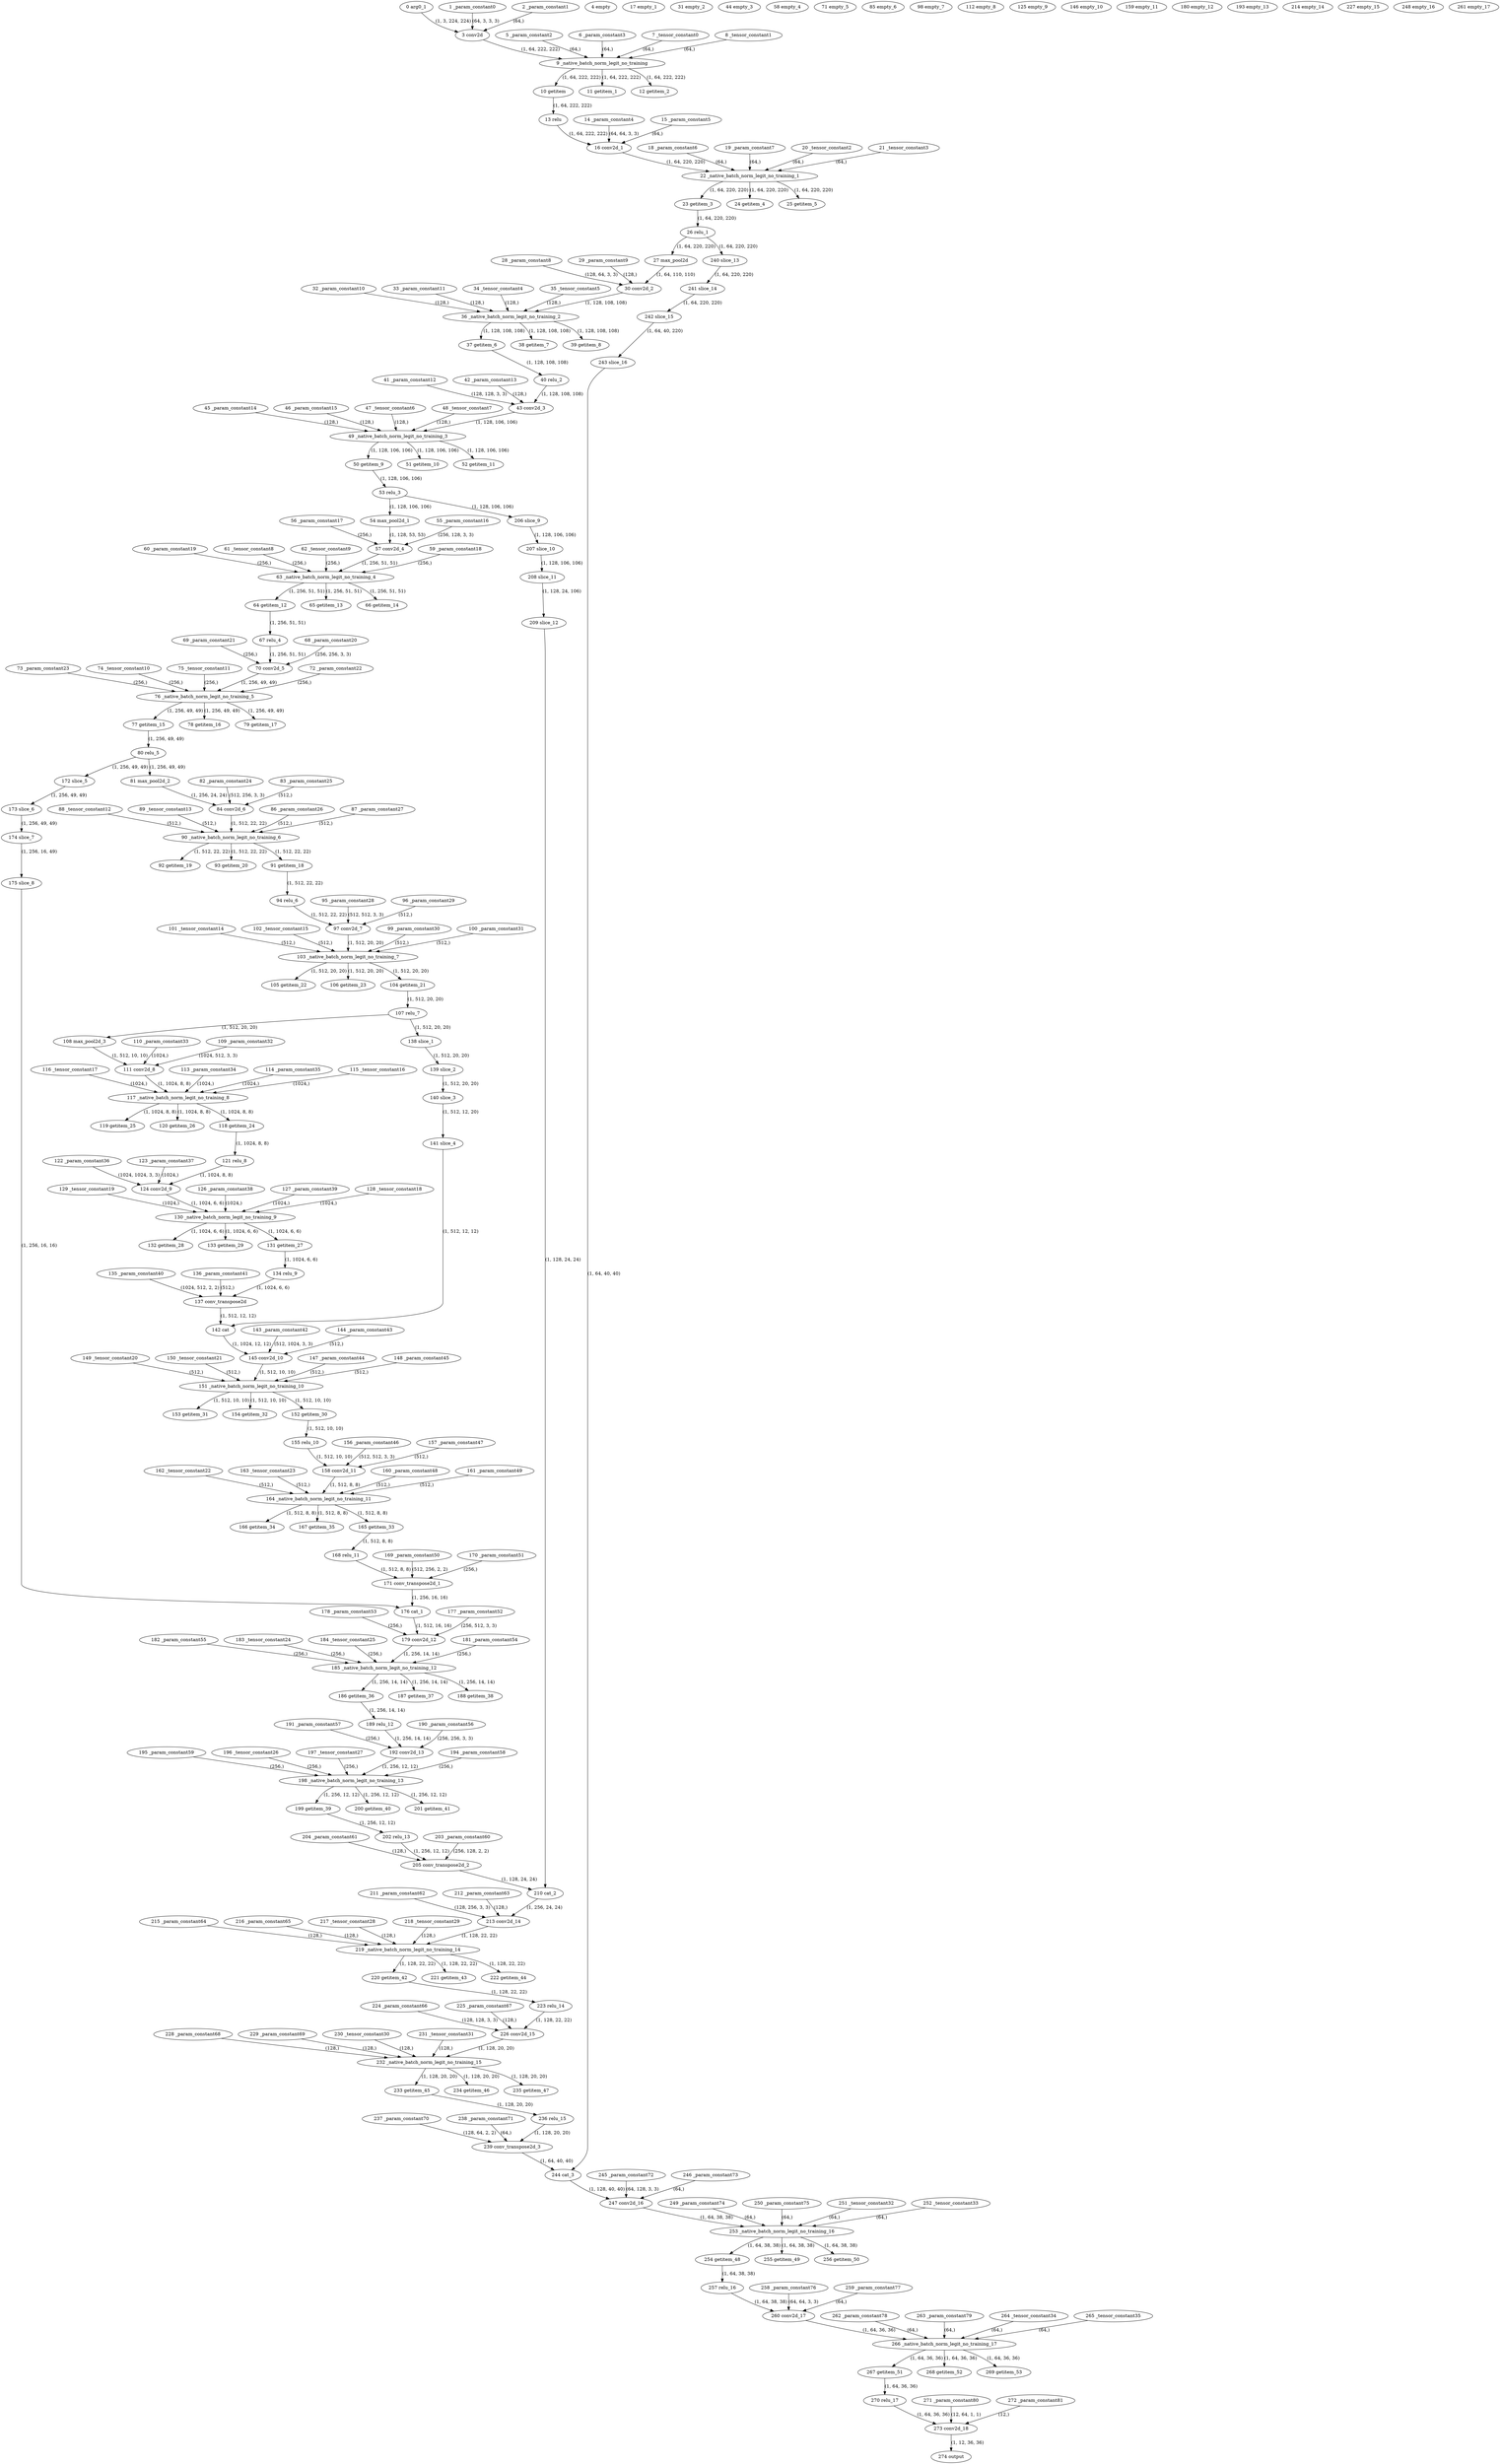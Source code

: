 strict digraph  {
"0 arg0_1" [id=0, type=input];
"1 _param_constant0" [id=1, type=get_attr];
"2 _param_constant1" [id=2, type=get_attr];
"3 conv2d" [id=3, type=conv2d];
"4 empty" [id=4, type=empty];
"5 _param_constant2" [id=5, type=get_attr];
"6 _param_constant3" [id=6, type=get_attr];
"7 _tensor_constant0" [id=7, type=get_attr];
"8 _tensor_constant1" [id=8, type=get_attr];
"9 _native_batch_norm_legit_no_training" [id=9, type=_native_batch_norm_legit_no_training];
"10 getitem" [id=10, type=__getitem__];
"11 getitem_1" [id=11, type=__getitem__];
"12 getitem_2" [id=12, type=__getitem__];
"13 relu" [id=13, type=relu];
"14 _param_constant4" [id=14, type=get_attr];
"15 _param_constant5" [id=15, type=get_attr];
"16 conv2d_1" [id=16, type=conv2d];
"17 empty_1" [id=17, type=empty];
"18 _param_constant6" [id=18, type=get_attr];
"19 _param_constant7" [id=19, type=get_attr];
"20 _tensor_constant2" [id=20, type=get_attr];
"21 _tensor_constant3" [id=21, type=get_attr];
"22 _native_batch_norm_legit_no_training_1" [id=22, type=_native_batch_norm_legit_no_training];
"23 getitem_3" [id=23, type=__getitem__];
"24 getitem_4" [id=24, type=__getitem__];
"25 getitem_5" [id=25, type=__getitem__];
"26 relu_1" [id=26, type=relu];
"27 max_pool2d" [id=27, type=max_pool2d];
"28 _param_constant8" [id=28, type=get_attr];
"29 _param_constant9" [id=29, type=get_attr];
"30 conv2d_2" [id=30, type=conv2d];
"31 empty_2" [id=31, type=empty];
"32 _param_constant10" [id=32, type=get_attr];
"33 _param_constant11" [id=33, type=get_attr];
"34 _tensor_constant4" [id=34, type=get_attr];
"35 _tensor_constant5" [id=35, type=get_attr];
"36 _native_batch_norm_legit_no_training_2" [id=36, type=_native_batch_norm_legit_no_training];
"37 getitem_6" [id=37, type=__getitem__];
"38 getitem_7" [id=38, type=__getitem__];
"39 getitem_8" [id=39, type=__getitem__];
"40 relu_2" [id=40, type=relu];
"41 _param_constant12" [id=41, type=get_attr];
"42 _param_constant13" [id=42, type=get_attr];
"43 conv2d_3" [id=43, type=conv2d];
"44 empty_3" [id=44, type=empty];
"45 _param_constant14" [id=45, type=get_attr];
"46 _param_constant15" [id=46, type=get_attr];
"47 _tensor_constant6" [id=47, type=get_attr];
"48 _tensor_constant7" [id=48, type=get_attr];
"49 _native_batch_norm_legit_no_training_3" [id=49, type=_native_batch_norm_legit_no_training];
"50 getitem_9" [id=50, type=__getitem__];
"51 getitem_10" [id=51, type=__getitem__];
"52 getitem_11" [id=52, type=__getitem__];
"53 relu_3" [id=53, type=relu];
"54 max_pool2d_1" [id=54, type=max_pool2d];
"55 _param_constant16" [id=55, type=get_attr];
"56 _param_constant17" [id=56, type=get_attr];
"57 conv2d_4" [id=57, type=conv2d];
"58 empty_4" [id=58, type=empty];
"59 _param_constant18" [id=59, type=get_attr];
"60 _param_constant19" [id=60, type=get_attr];
"61 _tensor_constant8" [id=61, type=get_attr];
"62 _tensor_constant9" [id=62, type=get_attr];
"63 _native_batch_norm_legit_no_training_4" [id=63, type=_native_batch_norm_legit_no_training];
"64 getitem_12" [id=64, type=__getitem__];
"65 getitem_13" [id=65, type=__getitem__];
"66 getitem_14" [id=66, type=__getitem__];
"67 relu_4" [id=67, type=relu];
"68 _param_constant20" [id=68, type=get_attr];
"69 _param_constant21" [id=69, type=get_attr];
"70 conv2d_5" [id=70, type=conv2d];
"71 empty_5" [id=71, type=empty];
"72 _param_constant22" [id=72, type=get_attr];
"73 _param_constant23" [id=73, type=get_attr];
"74 _tensor_constant10" [id=74, type=get_attr];
"75 _tensor_constant11" [id=75, type=get_attr];
"76 _native_batch_norm_legit_no_training_5" [id=76, type=_native_batch_norm_legit_no_training];
"77 getitem_15" [id=77, type=__getitem__];
"78 getitem_16" [id=78, type=__getitem__];
"79 getitem_17" [id=79, type=__getitem__];
"80 relu_5" [id=80, type=relu];
"81 max_pool2d_2" [id=81, type=max_pool2d];
"82 _param_constant24" [id=82, type=get_attr];
"83 _param_constant25" [id=83, type=get_attr];
"84 conv2d_6" [id=84, type=conv2d];
"85 empty_6" [id=85, type=empty];
"86 _param_constant26" [id=86, type=get_attr];
"87 _param_constant27" [id=87, type=get_attr];
"88 _tensor_constant12" [id=88, type=get_attr];
"89 _tensor_constant13" [id=89, type=get_attr];
"90 _native_batch_norm_legit_no_training_6" [id=90, type=_native_batch_norm_legit_no_training];
"91 getitem_18" [id=91, type=__getitem__];
"92 getitem_19" [id=92, type=__getitem__];
"93 getitem_20" [id=93, type=__getitem__];
"94 relu_6" [id=94, type=relu];
"95 _param_constant28" [id=95, type=get_attr];
"96 _param_constant29" [id=96, type=get_attr];
"97 conv2d_7" [id=97, type=conv2d];
"98 empty_7" [id=98, type=empty];
"99 _param_constant30" [id=99, type=get_attr];
"100 _param_constant31" [id=100, type=get_attr];
"101 _tensor_constant14" [id=101, type=get_attr];
"102 _tensor_constant15" [id=102, type=get_attr];
"103 _native_batch_norm_legit_no_training_7" [id=103, type=_native_batch_norm_legit_no_training];
"104 getitem_21" [id=104, type=__getitem__];
"105 getitem_22" [id=105, type=__getitem__];
"106 getitem_23" [id=106, type=__getitem__];
"107 relu_7" [id=107, type=relu];
"108 max_pool2d_3" [id=108, type=max_pool2d];
"109 _param_constant32" [id=109, type=get_attr];
"110 _param_constant33" [id=110, type=get_attr];
"111 conv2d_8" [id=111, type=conv2d];
"112 empty_8" [id=112, type=empty];
"113 _param_constant34" [id=113, type=get_attr];
"114 _param_constant35" [id=114, type=get_attr];
"115 _tensor_constant16" [id=115, type=get_attr];
"116 _tensor_constant17" [id=116, type=get_attr];
"117 _native_batch_norm_legit_no_training_8" [id=117, type=_native_batch_norm_legit_no_training];
"118 getitem_24" [id=118, type=__getitem__];
"119 getitem_25" [id=119, type=__getitem__];
"120 getitem_26" [id=120, type=__getitem__];
"121 relu_8" [id=121, type=relu];
"122 _param_constant36" [id=122, type=get_attr];
"123 _param_constant37" [id=123, type=get_attr];
"124 conv2d_9" [id=124, type=conv2d];
"125 empty_9" [id=125, type=empty];
"126 _param_constant38" [id=126, type=get_attr];
"127 _param_constant39" [id=127, type=get_attr];
"128 _tensor_constant18" [id=128, type=get_attr];
"129 _tensor_constant19" [id=129, type=get_attr];
"130 _native_batch_norm_legit_no_training_9" [id=130, type=_native_batch_norm_legit_no_training];
"131 getitem_27" [id=131, type=__getitem__];
"132 getitem_28" [id=132, type=__getitem__];
"133 getitem_29" [id=133, type=__getitem__];
"134 relu_9" [id=134, type=relu];
"135 _param_constant40" [id=135, type=get_attr];
"136 _param_constant41" [id=136, type=get_attr];
"137 conv_transpose2d" [id=137, type=conv_transpose2d];
"138 slice_1" [id=138, type=slice];
"139 slice_2" [id=139, type=slice];
"140 slice_3" [id=140, type=slice];
"141 slice_4" [id=141, type=slice];
"142 cat" [id=142, type=cat];
"143 _param_constant42" [id=143, type=get_attr];
"144 _param_constant43" [id=144, type=get_attr];
"145 conv2d_10" [id=145, type=conv2d];
"146 empty_10" [id=146, type=empty];
"147 _param_constant44" [id=147, type=get_attr];
"148 _param_constant45" [id=148, type=get_attr];
"149 _tensor_constant20" [id=149, type=get_attr];
"150 _tensor_constant21" [id=150, type=get_attr];
"151 _native_batch_norm_legit_no_training_10" [id=151, type=_native_batch_norm_legit_no_training];
"152 getitem_30" [id=152, type=__getitem__];
"153 getitem_31" [id=153, type=__getitem__];
"154 getitem_32" [id=154, type=__getitem__];
"155 relu_10" [id=155, type=relu];
"156 _param_constant46" [id=156, type=get_attr];
"157 _param_constant47" [id=157, type=get_attr];
"158 conv2d_11" [id=158, type=conv2d];
"159 empty_11" [id=159, type=empty];
"160 _param_constant48" [id=160, type=get_attr];
"161 _param_constant49" [id=161, type=get_attr];
"162 _tensor_constant22" [id=162, type=get_attr];
"163 _tensor_constant23" [id=163, type=get_attr];
"164 _native_batch_norm_legit_no_training_11" [id=164, type=_native_batch_norm_legit_no_training];
"165 getitem_33" [id=165, type=__getitem__];
"166 getitem_34" [id=166, type=__getitem__];
"167 getitem_35" [id=167, type=__getitem__];
"168 relu_11" [id=168, type=relu];
"169 _param_constant50" [id=169, type=get_attr];
"170 _param_constant51" [id=170, type=get_attr];
"171 conv_transpose2d_1" [id=171, type=conv_transpose2d];
"172 slice_5" [id=172, type=slice];
"173 slice_6" [id=173, type=slice];
"174 slice_7" [id=174, type=slice];
"175 slice_8" [id=175, type=slice];
"176 cat_1" [id=176, type=cat];
"177 _param_constant52" [id=177, type=get_attr];
"178 _param_constant53" [id=178, type=get_attr];
"179 conv2d_12" [id=179, type=conv2d];
"180 empty_12" [id=180, type=empty];
"181 _param_constant54" [id=181, type=get_attr];
"182 _param_constant55" [id=182, type=get_attr];
"183 _tensor_constant24" [id=183, type=get_attr];
"184 _tensor_constant25" [id=184, type=get_attr];
"185 _native_batch_norm_legit_no_training_12" [id=185, type=_native_batch_norm_legit_no_training];
"186 getitem_36" [id=186, type=__getitem__];
"187 getitem_37" [id=187, type=__getitem__];
"188 getitem_38" [id=188, type=__getitem__];
"189 relu_12" [id=189, type=relu];
"190 _param_constant56" [id=190, type=get_attr];
"191 _param_constant57" [id=191, type=get_attr];
"192 conv2d_13" [id=192, type=conv2d];
"193 empty_13" [id=193, type=empty];
"194 _param_constant58" [id=194, type=get_attr];
"195 _param_constant59" [id=195, type=get_attr];
"196 _tensor_constant26" [id=196, type=get_attr];
"197 _tensor_constant27" [id=197, type=get_attr];
"198 _native_batch_norm_legit_no_training_13" [id=198, type=_native_batch_norm_legit_no_training];
"199 getitem_39" [id=199, type=__getitem__];
"200 getitem_40" [id=200, type=__getitem__];
"201 getitem_41" [id=201, type=__getitem__];
"202 relu_13" [id=202, type=relu];
"203 _param_constant60" [id=203, type=get_attr];
"204 _param_constant61" [id=204, type=get_attr];
"205 conv_transpose2d_2" [id=205, type=conv_transpose2d];
"206 slice_9" [id=206, type=slice];
"207 slice_10" [id=207, type=slice];
"208 slice_11" [id=208, type=slice];
"209 slice_12" [id=209, type=slice];
"210 cat_2" [id=210, type=cat];
"211 _param_constant62" [id=211, type=get_attr];
"212 _param_constant63" [id=212, type=get_attr];
"213 conv2d_14" [id=213, type=conv2d];
"214 empty_14" [id=214, type=empty];
"215 _param_constant64" [id=215, type=get_attr];
"216 _param_constant65" [id=216, type=get_attr];
"217 _tensor_constant28" [id=217, type=get_attr];
"218 _tensor_constant29" [id=218, type=get_attr];
"219 _native_batch_norm_legit_no_training_14" [id=219, type=_native_batch_norm_legit_no_training];
"220 getitem_42" [id=220, type=__getitem__];
"221 getitem_43" [id=221, type=__getitem__];
"222 getitem_44" [id=222, type=__getitem__];
"223 relu_14" [id=223, type=relu];
"224 _param_constant66" [id=224, type=get_attr];
"225 _param_constant67" [id=225, type=get_attr];
"226 conv2d_15" [id=226, type=conv2d];
"227 empty_15" [id=227, type=empty];
"228 _param_constant68" [id=228, type=get_attr];
"229 _param_constant69" [id=229, type=get_attr];
"230 _tensor_constant30" [id=230, type=get_attr];
"231 _tensor_constant31" [id=231, type=get_attr];
"232 _native_batch_norm_legit_no_training_15" [id=232, type=_native_batch_norm_legit_no_training];
"233 getitem_45" [id=233, type=__getitem__];
"234 getitem_46" [id=234, type=__getitem__];
"235 getitem_47" [id=235, type=__getitem__];
"236 relu_15" [id=236, type=relu];
"237 _param_constant70" [id=237, type=get_attr];
"238 _param_constant71" [id=238, type=get_attr];
"239 conv_transpose2d_3" [id=239, type=conv_transpose2d];
"240 slice_13" [id=240, type=slice];
"241 slice_14" [id=241, type=slice];
"242 slice_15" [id=242, type=slice];
"243 slice_16" [id=243, type=slice];
"244 cat_3" [id=244, type=cat];
"245 _param_constant72" [id=245, type=get_attr];
"246 _param_constant73" [id=246, type=get_attr];
"247 conv2d_16" [id=247, type=conv2d];
"248 empty_16" [id=248, type=empty];
"249 _param_constant74" [id=249, type=get_attr];
"250 _param_constant75" [id=250, type=get_attr];
"251 _tensor_constant32" [id=251, type=get_attr];
"252 _tensor_constant33" [id=252, type=get_attr];
"253 _native_batch_norm_legit_no_training_16" [id=253, type=_native_batch_norm_legit_no_training];
"254 getitem_48" [id=254, type=__getitem__];
"255 getitem_49" [id=255, type=__getitem__];
"256 getitem_50" [id=256, type=__getitem__];
"257 relu_16" [id=257, type=relu];
"258 _param_constant76" [id=258, type=get_attr];
"259 _param_constant77" [id=259, type=get_attr];
"260 conv2d_17" [id=260, type=conv2d];
"261 empty_17" [id=261, type=empty];
"262 _param_constant78" [id=262, type=get_attr];
"263 _param_constant79" [id=263, type=get_attr];
"264 _tensor_constant34" [id=264, type=get_attr];
"265 _tensor_constant35" [id=265, type=get_attr];
"266 _native_batch_norm_legit_no_training_17" [id=266, type=_native_batch_norm_legit_no_training];
"267 getitem_51" [id=267, type=__getitem__];
"268 getitem_52" [id=268, type=__getitem__];
"269 getitem_53" [id=269, type=__getitem__];
"270 relu_17" [id=270, type=relu];
"271 _param_constant80" [id=271, type=get_attr];
"272 _param_constant81" [id=272, type=get_attr];
"273 conv2d_18" [id=273, type=conv2d];
"274 output" [id=274, type=output];
"0 arg0_1" -> "3 conv2d"  [label="(1, 3, 224, 224)", style=solid];
"1 _param_constant0" -> "3 conv2d"  [label="(64, 3, 3, 3)", style=solid];
"2 _param_constant1" -> "3 conv2d"  [label="(64,)", style=solid];
"3 conv2d" -> "9 _native_batch_norm_legit_no_training"  [label="(1, 64, 222, 222)", style=solid];
"5 _param_constant2" -> "9 _native_batch_norm_legit_no_training"  [label="(64,)", style=solid];
"6 _param_constant3" -> "9 _native_batch_norm_legit_no_training"  [label="(64,)", style=solid];
"7 _tensor_constant0" -> "9 _native_batch_norm_legit_no_training"  [label="(64,)", style=solid];
"8 _tensor_constant1" -> "9 _native_batch_norm_legit_no_training"  [label="(64,)", style=solid];
"9 _native_batch_norm_legit_no_training" -> "10 getitem"  [label="(1, 64, 222, 222)", style=solid];
"9 _native_batch_norm_legit_no_training" -> "11 getitem_1"  [label="(1, 64, 222, 222)", style=solid];
"9 _native_batch_norm_legit_no_training" -> "12 getitem_2"  [label="(1, 64, 222, 222)", style=solid];
"10 getitem" -> "13 relu"  [label="(1, 64, 222, 222)", style=solid];
"13 relu" -> "16 conv2d_1"  [label="(1, 64, 222, 222)", style=solid];
"14 _param_constant4" -> "16 conv2d_1"  [label="(64, 64, 3, 3)", style=solid];
"15 _param_constant5" -> "16 conv2d_1"  [label="(64,)", style=solid];
"16 conv2d_1" -> "22 _native_batch_norm_legit_no_training_1"  [label="(1, 64, 220, 220)", style=solid];
"18 _param_constant6" -> "22 _native_batch_norm_legit_no_training_1"  [label="(64,)", style=solid];
"19 _param_constant7" -> "22 _native_batch_norm_legit_no_training_1"  [label="(64,)", style=solid];
"20 _tensor_constant2" -> "22 _native_batch_norm_legit_no_training_1"  [label="(64,)", style=solid];
"21 _tensor_constant3" -> "22 _native_batch_norm_legit_no_training_1"  [label="(64,)", style=solid];
"22 _native_batch_norm_legit_no_training_1" -> "23 getitem_3"  [label="(1, 64, 220, 220)", style=solid];
"22 _native_batch_norm_legit_no_training_1" -> "24 getitem_4"  [label="(1, 64, 220, 220)", style=solid];
"22 _native_batch_norm_legit_no_training_1" -> "25 getitem_5"  [label="(1, 64, 220, 220)", style=solid];
"23 getitem_3" -> "26 relu_1"  [label="(1, 64, 220, 220)", style=solid];
"26 relu_1" -> "27 max_pool2d"  [label="(1, 64, 220, 220)", style=solid];
"26 relu_1" -> "240 slice_13"  [label="(1, 64, 220, 220)", style=solid];
"27 max_pool2d" -> "30 conv2d_2"  [label="(1, 64, 110, 110)", style=solid];
"28 _param_constant8" -> "30 conv2d_2"  [label="(128, 64, 3, 3)", style=solid];
"29 _param_constant9" -> "30 conv2d_2"  [label="(128,)", style=solid];
"30 conv2d_2" -> "36 _native_batch_norm_legit_no_training_2"  [label="(1, 128, 108, 108)", style=solid];
"32 _param_constant10" -> "36 _native_batch_norm_legit_no_training_2"  [label="(128,)", style=solid];
"33 _param_constant11" -> "36 _native_batch_norm_legit_no_training_2"  [label="(128,)", style=solid];
"34 _tensor_constant4" -> "36 _native_batch_norm_legit_no_training_2"  [label="(128,)", style=solid];
"35 _tensor_constant5" -> "36 _native_batch_norm_legit_no_training_2"  [label="(128,)", style=solid];
"36 _native_batch_norm_legit_no_training_2" -> "37 getitem_6"  [label="(1, 128, 108, 108)", style=solid];
"36 _native_batch_norm_legit_no_training_2" -> "38 getitem_7"  [label="(1, 128, 108, 108)", style=solid];
"36 _native_batch_norm_legit_no_training_2" -> "39 getitem_8"  [label="(1, 128, 108, 108)", style=solid];
"37 getitem_6" -> "40 relu_2"  [label="(1, 128, 108, 108)", style=solid];
"40 relu_2" -> "43 conv2d_3"  [label="(1, 128, 108, 108)", style=solid];
"41 _param_constant12" -> "43 conv2d_3"  [label="(128, 128, 3, 3)", style=solid];
"42 _param_constant13" -> "43 conv2d_3"  [label="(128,)", style=solid];
"43 conv2d_3" -> "49 _native_batch_norm_legit_no_training_3"  [label="(1, 128, 106, 106)", style=solid];
"45 _param_constant14" -> "49 _native_batch_norm_legit_no_training_3"  [label="(128,)", style=solid];
"46 _param_constant15" -> "49 _native_batch_norm_legit_no_training_3"  [label="(128,)", style=solid];
"47 _tensor_constant6" -> "49 _native_batch_norm_legit_no_training_3"  [label="(128,)", style=solid];
"48 _tensor_constant7" -> "49 _native_batch_norm_legit_no_training_3"  [label="(128,)", style=solid];
"49 _native_batch_norm_legit_no_training_3" -> "50 getitem_9"  [label="(1, 128, 106, 106)", style=solid];
"49 _native_batch_norm_legit_no_training_3" -> "51 getitem_10"  [label="(1, 128, 106, 106)", style=solid];
"49 _native_batch_norm_legit_no_training_3" -> "52 getitem_11"  [label="(1, 128, 106, 106)", style=solid];
"50 getitem_9" -> "53 relu_3"  [label="(1, 128, 106, 106)", style=solid];
"53 relu_3" -> "54 max_pool2d_1"  [label="(1, 128, 106, 106)", style=solid];
"53 relu_3" -> "206 slice_9"  [label="(1, 128, 106, 106)", style=solid];
"54 max_pool2d_1" -> "57 conv2d_4"  [label="(1, 128, 53, 53)", style=solid];
"55 _param_constant16" -> "57 conv2d_4"  [label="(256, 128, 3, 3)", style=solid];
"56 _param_constant17" -> "57 conv2d_4"  [label="(256,)", style=solid];
"57 conv2d_4" -> "63 _native_batch_norm_legit_no_training_4"  [label="(1, 256, 51, 51)", style=solid];
"59 _param_constant18" -> "63 _native_batch_norm_legit_no_training_4"  [label="(256,)", style=solid];
"60 _param_constant19" -> "63 _native_batch_norm_legit_no_training_4"  [label="(256,)", style=solid];
"61 _tensor_constant8" -> "63 _native_batch_norm_legit_no_training_4"  [label="(256,)", style=solid];
"62 _tensor_constant9" -> "63 _native_batch_norm_legit_no_training_4"  [label="(256,)", style=solid];
"63 _native_batch_norm_legit_no_training_4" -> "64 getitem_12"  [label="(1, 256, 51, 51)", style=solid];
"63 _native_batch_norm_legit_no_training_4" -> "65 getitem_13"  [label="(1, 256, 51, 51)", style=solid];
"63 _native_batch_norm_legit_no_training_4" -> "66 getitem_14"  [label="(1, 256, 51, 51)", style=solid];
"64 getitem_12" -> "67 relu_4"  [label="(1, 256, 51, 51)", style=solid];
"67 relu_4" -> "70 conv2d_5"  [label="(1, 256, 51, 51)", style=solid];
"68 _param_constant20" -> "70 conv2d_5"  [label="(256, 256, 3, 3)", style=solid];
"69 _param_constant21" -> "70 conv2d_5"  [label="(256,)", style=solid];
"70 conv2d_5" -> "76 _native_batch_norm_legit_no_training_5"  [label="(1, 256, 49, 49)", style=solid];
"72 _param_constant22" -> "76 _native_batch_norm_legit_no_training_5"  [label="(256,)", style=solid];
"73 _param_constant23" -> "76 _native_batch_norm_legit_no_training_5"  [label="(256,)", style=solid];
"74 _tensor_constant10" -> "76 _native_batch_norm_legit_no_training_5"  [label="(256,)", style=solid];
"75 _tensor_constant11" -> "76 _native_batch_norm_legit_no_training_5"  [label="(256,)", style=solid];
"76 _native_batch_norm_legit_no_training_5" -> "77 getitem_15"  [label="(1, 256, 49, 49)", style=solid];
"76 _native_batch_norm_legit_no_training_5" -> "78 getitem_16"  [label="(1, 256, 49, 49)", style=solid];
"76 _native_batch_norm_legit_no_training_5" -> "79 getitem_17"  [label="(1, 256, 49, 49)", style=solid];
"77 getitem_15" -> "80 relu_5"  [label="(1, 256, 49, 49)", style=solid];
"80 relu_5" -> "81 max_pool2d_2"  [label="(1, 256, 49, 49)", style=solid];
"80 relu_5" -> "172 slice_5"  [label="(1, 256, 49, 49)", style=solid];
"81 max_pool2d_2" -> "84 conv2d_6"  [label="(1, 256, 24, 24)", style=solid];
"82 _param_constant24" -> "84 conv2d_6"  [label="(512, 256, 3, 3)", style=solid];
"83 _param_constant25" -> "84 conv2d_6"  [label="(512,)", style=solid];
"84 conv2d_6" -> "90 _native_batch_norm_legit_no_training_6"  [label="(1, 512, 22, 22)", style=solid];
"86 _param_constant26" -> "90 _native_batch_norm_legit_no_training_6"  [label="(512,)", style=solid];
"87 _param_constant27" -> "90 _native_batch_norm_legit_no_training_6"  [label="(512,)", style=solid];
"88 _tensor_constant12" -> "90 _native_batch_norm_legit_no_training_6"  [label="(512,)", style=solid];
"89 _tensor_constant13" -> "90 _native_batch_norm_legit_no_training_6"  [label="(512,)", style=solid];
"90 _native_batch_norm_legit_no_training_6" -> "91 getitem_18"  [label="(1, 512, 22, 22)", style=solid];
"90 _native_batch_norm_legit_no_training_6" -> "92 getitem_19"  [label="(1, 512, 22, 22)", style=solid];
"90 _native_batch_norm_legit_no_training_6" -> "93 getitem_20"  [label="(1, 512, 22, 22)", style=solid];
"91 getitem_18" -> "94 relu_6"  [label="(1, 512, 22, 22)", style=solid];
"94 relu_6" -> "97 conv2d_7"  [label="(1, 512, 22, 22)", style=solid];
"95 _param_constant28" -> "97 conv2d_7"  [label="(512, 512, 3, 3)", style=solid];
"96 _param_constant29" -> "97 conv2d_7"  [label="(512,)", style=solid];
"97 conv2d_7" -> "103 _native_batch_norm_legit_no_training_7"  [label="(1, 512, 20, 20)", style=solid];
"99 _param_constant30" -> "103 _native_batch_norm_legit_no_training_7"  [label="(512,)", style=solid];
"100 _param_constant31" -> "103 _native_batch_norm_legit_no_training_7"  [label="(512,)", style=solid];
"101 _tensor_constant14" -> "103 _native_batch_norm_legit_no_training_7"  [label="(512,)", style=solid];
"102 _tensor_constant15" -> "103 _native_batch_norm_legit_no_training_7"  [label="(512,)", style=solid];
"103 _native_batch_norm_legit_no_training_7" -> "104 getitem_21"  [label="(1, 512, 20, 20)", style=solid];
"103 _native_batch_norm_legit_no_training_7" -> "105 getitem_22"  [label="(1, 512, 20, 20)", style=solid];
"103 _native_batch_norm_legit_no_training_7" -> "106 getitem_23"  [label="(1, 512, 20, 20)", style=solid];
"104 getitem_21" -> "107 relu_7"  [label="(1, 512, 20, 20)", style=solid];
"107 relu_7" -> "108 max_pool2d_3"  [label="(1, 512, 20, 20)", style=solid];
"107 relu_7" -> "138 slice_1"  [label="(1, 512, 20, 20)", style=solid];
"108 max_pool2d_3" -> "111 conv2d_8"  [label="(1, 512, 10, 10)", style=solid];
"109 _param_constant32" -> "111 conv2d_8"  [label="(1024, 512, 3, 3)", style=solid];
"110 _param_constant33" -> "111 conv2d_8"  [label="(1024,)", style=solid];
"111 conv2d_8" -> "117 _native_batch_norm_legit_no_training_8"  [label="(1, 1024, 8, 8)", style=solid];
"113 _param_constant34" -> "117 _native_batch_norm_legit_no_training_8"  [label="(1024,)", style=solid];
"114 _param_constant35" -> "117 _native_batch_norm_legit_no_training_8"  [label="(1024,)", style=solid];
"115 _tensor_constant16" -> "117 _native_batch_norm_legit_no_training_8"  [label="(1024,)", style=solid];
"116 _tensor_constant17" -> "117 _native_batch_norm_legit_no_training_8"  [label="(1024,)", style=solid];
"117 _native_batch_norm_legit_no_training_8" -> "118 getitem_24"  [label="(1, 1024, 8, 8)", style=solid];
"117 _native_batch_norm_legit_no_training_8" -> "119 getitem_25"  [label="(1, 1024, 8, 8)", style=solid];
"117 _native_batch_norm_legit_no_training_8" -> "120 getitem_26"  [label="(1, 1024, 8, 8)", style=solid];
"118 getitem_24" -> "121 relu_8"  [label="(1, 1024, 8, 8)", style=solid];
"121 relu_8" -> "124 conv2d_9"  [label="(1, 1024, 8, 8)", style=solid];
"122 _param_constant36" -> "124 conv2d_9"  [label="(1024, 1024, 3, 3)", style=solid];
"123 _param_constant37" -> "124 conv2d_9"  [label="(1024,)", style=solid];
"124 conv2d_9" -> "130 _native_batch_norm_legit_no_training_9"  [label="(1, 1024, 6, 6)", style=solid];
"126 _param_constant38" -> "130 _native_batch_norm_legit_no_training_9"  [label="(1024,)", style=solid];
"127 _param_constant39" -> "130 _native_batch_norm_legit_no_training_9"  [label="(1024,)", style=solid];
"128 _tensor_constant18" -> "130 _native_batch_norm_legit_no_training_9"  [label="(1024,)", style=solid];
"129 _tensor_constant19" -> "130 _native_batch_norm_legit_no_training_9"  [label="(1024,)", style=solid];
"130 _native_batch_norm_legit_no_training_9" -> "131 getitem_27"  [label="(1, 1024, 6, 6)", style=solid];
"130 _native_batch_norm_legit_no_training_9" -> "132 getitem_28"  [label="(1, 1024, 6, 6)", style=solid];
"130 _native_batch_norm_legit_no_training_9" -> "133 getitem_29"  [label="(1, 1024, 6, 6)", style=solid];
"131 getitem_27" -> "134 relu_9"  [label="(1, 1024, 6, 6)", style=solid];
"134 relu_9" -> "137 conv_transpose2d"  [label="(1, 1024, 6, 6)", style=solid];
"135 _param_constant40" -> "137 conv_transpose2d"  [label="(1024, 512, 2, 2)", style=solid];
"136 _param_constant41" -> "137 conv_transpose2d"  [label="(512,)", style=solid];
"137 conv_transpose2d" -> "142 cat"  [label="(1, 512, 12, 12)", style=solid];
"138 slice_1" -> "139 slice_2"  [label="(1, 512, 20, 20)", style=solid];
"139 slice_2" -> "140 slice_3"  [label="(1, 512, 20, 20)", style=solid];
"140 slice_3" -> "141 slice_4"  [label="(1, 512, 12, 20)", style=solid];
"141 slice_4" -> "142 cat"  [label="(1, 512, 12, 12)", style=solid];
"142 cat" -> "145 conv2d_10"  [label="(1, 1024, 12, 12)", style=solid];
"143 _param_constant42" -> "145 conv2d_10"  [label="(512, 1024, 3, 3)", style=solid];
"144 _param_constant43" -> "145 conv2d_10"  [label="(512,)", style=solid];
"145 conv2d_10" -> "151 _native_batch_norm_legit_no_training_10"  [label="(1, 512, 10, 10)", style=solid];
"147 _param_constant44" -> "151 _native_batch_norm_legit_no_training_10"  [label="(512,)", style=solid];
"148 _param_constant45" -> "151 _native_batch_norm_legit_no_training_10"  [label="(512,)", style=solid];
"149 _tensor_constant20" -> "151 _native_batch_norm_legit_no_training_10"  [label="(512,)", style=solid];
"150 _tensor_constant21" -> "151 _native_batch_norm_legit_no_training_10"  [label="(512,)", style=solid];
"151 _native_batch_norm_legit_no_training_10" -> "152 getitem_30"  [label="(1, 512, 10, 10)", style=solid];
"151 _native_batch_norm_legit_no_training_10" -> "153 getitem_31"  [label="(1, 512, 10, 10)", style=solid];
"151 _native_batch_norm_legit_no_training_10" -> "154 getitem_32"  [label="(1, 512, 10, 10)", style=solid];
"152 getitem_30" -> "155 relu_10"  [label="(1, 512, 10, 10)", style=solid];
"155 relu_10" -> "158 conv2d_11"  [label="(1, 512, 10, 10)", style=solid];
"156 _param_constant46" -> "158 conv2d_11"  [label="(512, 512, 3, 3)", style=solid];
"157 _param_constant47" -> "158 conv2d_11"  [label="(512,)", style=solid];
"158 conv2d_11" -> "164 _native_batch_norm_legit_no_training_11"  [label="(1, 512, 8, 8)", style=solid];
"160 _param_constant48" -> "164 _native_batch_norm_legit_no_training_11"  [label="(512,)", style=solid];
"161 _param_constant49" -> "164 _native_batch_norm_legit_no_training_11"  [label="(512,)", style=solid];
"162 _tensor_constant22" -> "164 _native_batch_norm_legit_no_training_11"  [label="(512,)", style=solid];
"163 _tensor_constant23" -> "164 _native_batch_norm_legit_no_training_11"  [label="(512,)", style=solid];
"164 _native_batch_norm_legit_no_training_11" -> "165 getitem_33"  [label="(1, 512, 8, 8)", style=solid];
"164 _native_batch_norm_legit_no_training_11" -> "166 getitem_34"  [label="(1, 512, 8, 8)", style=solid];
"164 _native_batch_norm_legit_no_training_11" -> "167 getitem_35"  [label="(1, 512, 8, 8)", style=solid];
"165 getitem_33" -> "168 relu_11"  [label="(1, 512, 8, 8)", style=solid];
"168 relu_11" -> "171 conv_transpose2d_1"  [label="(1, 512, 8, 8)", style=solid];
"169 _param_constant50" -> "171 conv_transpose2d_1"  [label="(512, 256, 2, 2)", style=solid];
"170 _param_constant51" -> "171 conv_transpose2d_1"  [label="(256,)", style=solid];
"171 conv_transpose2d_1" -> "176 cat_1"  [label="(1, 256, 16, 16)", style=solid];
"172 slice_5" -> "173 slice_6"  [label="(1, 256, 49, 49)", style=solid];
"173 slice_6" -> "174 slice_7"  [label="(1, 256, 49, 49)", style=solid];
"174 slice_7" -> "175 slice_8"  [label="(1, 256, 16, 49)", style=solid];
"175 slice_8" -> "176 cat_1"  [label="(1, 256, 16, 16)", style=solid];
"176 cat_1" -> "179 conv2d_12"  [label="(1, 512, 16, 16)", style=solid];
"177 _param_constant52" -> "179 conv2d_12"  [label="(256, 512, 3, 3)", style=solid];
"178 _param_constant53" -> "179 conv2d_12"  [label="(256,)", style=solid];
"179 conv2d_12" -> "185 _native_batch_norm_legit_no_training_12"  [label="(1, 256, 14, 14)", style=solid];
"181 _param_constant54" -> "185 _native_batch_norm_legit_no_training_12"  [label="(256,)", style=solid];
"182 _param_constant55" -> "185 _native_batch_norm_legit_no_training_12"  [label="(256,)", style=solid];
"183 _tensor_constant24" -> "185 _native_batch_norm_legit_no_training_12"  [label="(256,)", style=solid];
"184 _tensor_constant25" -> "185 _native_batch_norm_legit_no_training_12"  [label="(256,)", style=solid];
"185 _native_batch_norm_legit_no_training_12" -> "186 getitem_36"  [label="(1, 256, 14, 14)", style=solid];
"185 _native_batch_norm_legit_no_training_12" -> "187 getitem_37"  [label="(1, 256, 14, 14)", style=solid];
"185 _native_batch_norm_legit_no_training_12" -> "188 getitem_38"  [label="(1, 256, 14, 14)", style=solid];
"186 getitem_36" -> "189 relu_12"  [label="(1, 256, 14, 14)", style=solid];
"189 relu_12" -> "192 conv2d_13"  [label="(1, 256, 14, 14)", style=solid];
"190 _param_constant56" -> "192 conv2d_13"  [label="(256, 256, 3, 3)", style=solid];
"191 _param_constant57" -> "192 conv2d_13"  [label="(256,)", style=solid];
"192 conv2d_13" -> "198 _native_batch_norm_legit_no_training_13"  [label="(1, 256, 12, 12)", style=solid];
"194 _param_constant58" -> "198 _native_batch_norm_legit_no_training_13"  [label="(256,)", style=solid];
"195 _param_constant59" -> "198 _native_batch_norm_legit_no_training_13"  [label="(256,)", style=solid];
"196 _tensor_constant26" -> "198 _native_batch_norm_legit_no_training_13"  [label="(256,)", style=solid];
"197 _tensor_constant27" -> "198 _native_batch_norm_legit_no_training_13"  [label="(256,)", style=solid];
"198 _native_batch_norm_legit_no_training_13" -> "199 getitem_39"  [label="(1, 256, 12, 12)", style=solid];
"198 _native_batch_norm_legit_no_training_13" -> "200 getitem_40"  [label="(1, 256, 12, 12)", style=solid];
"198 _native_batch_norm_legit_no_training_13" -> "201 getitem_41"  [label="(1, 256, 12, 12)", style=solid];
"199 getitem_39" -> "202 relu_13"  [label="(1, 256, 12, 12)", style=solid];
"202 relu_13" -> "205 conv_transpose2d_2"  [label="(1, 256, 12, 12)", style=solid];
"203 _param_constant60" -> "205 conv_transpose2d_2"  [label="(256, 128, 2, 2)", style=solid];
"204 _param_constant61" -> "205 conv_transpose2d_2"  [label="(128,)", style=solid];
"205 conv_transpose2d_2" -> "210 cat_2"  [label="(1, 128, 24, 24)", style=solid];
"206 slice_9" -> "207 slice_10"  [label="(1, 128, 106, 106)", style=solid];
"207 slice_10" -> "208 slice_11"  [label="(1, 128, 106, 106)", style=solid];
"208 slice_11" -> "209 slice_12"  [label="(1, 128, 24, 106)", style=solid];
"209 slice_12" -> "210 cat_2"  [label="(1, 128, 24, 24)", style=solid];
"210 cat_2" -> "213 conv2d_14"  [label="(1, 256, 24, 24)", style=solid];
"211 _param_constant62" -> "213 conv2d_14"  [label="(128, 256, 3, 3)", style=solid];
"212 _param_constant63" -> "213 conv2d_14"  [label="(128,)", style=solid];
"213 conv2d_14" -> "219 _native_batch_norm_legit_no_training_14"  [label="(1, 128, 22, 22)", style=solid];
"215 _param_constant64" -> "219 _native_batch_norm_legit_no_training_14"  [label="(128,)", style=solid];
"216 _param_constant65" -> "219 _native_batch_norm_legit_no_training_14"  [label="(128,)", style=solid];
"217 _tensor_constant28" -> "219 _native_batch_norm_legit_no_training_14"  [label="(128,)", style=solid];
"218 _tensor_constant29" -> "219 _native_batch_norm_legit_no_training_14"  [label="(128,)", style=solid];
"219 _native_batch_norm_legit_no_training_14" -> "220 getitem_42"  [label="(1, 128, 22, 22)", style=solid];
"219 _native_batch_norm_legit_no_training_14" -> "221 getitem_43"  [label="(1, 128, 22, 22)", style=solid];
"219 _native_batch_norm_legit_no_training_14" -> "222 getitem_44"  [label="(1, 128, 22, 22)", style=solid];
"220 getitem_42" -> "223 relu_14"  [label="(1, 128, 22, 22)", style=solid];
"223 relu_14" -> "226 conv2d_15"  [label="(1, 128, 22, 22)", style=solid];
"224 _param_constant66" -> "226 conv2d_15"  [label="(128, 128, 3, 3)", style=solid];
"225 _param_constant67" -> "226 conv2d_15"  [label="(128,)", style=solid];
"226 conv2d_15" -> "232 _native_batch_norm_legit_no_training_15"  [label="(1, 128, 20, 20)", style=solid];
"228 _param_constant68" -> "232 _native_batch_norm_legit_no_training_15"  [label="(128,)", style=solid];
"229 _param_constant69" -> "232 _native_batch_norm_legit_no_training_15"  [label="(128,)", style=solid];
"230 _tensor_constant30" -> "232 _native_batch_norm_legit_no_training_15"  [label="(128,)", style=solid];
"231 _tensor_constant31" -> "232 _native_batch_norm_legit_no_training_15"  [label="(128,)", style=solid];
"232 _native_batch_norm_legit_no_training_15" -> "233 getitem_45"  [label="(1, 128, 20, 20)", style=solid];
"232 _native_batch_norm_legit_no_training_15" -> "234 getitem_46"  [label="(1, 128, 20, 20)", style=solid];
"232 _native_batch_norm_legit_no_training_15" -> "235 getitem_47"  [label="(1, 128, 20, 20)", style=solid];
"233 getitem_45" -> "236 relu_15"  [label="(1, 128, 20, 20)", style=solid];
"236 relu_15" -> "239 conv_transpose2d_3"  [label="(1, 128, 20, 20)", style=solid];
"237 _param_constant70" -> "239 conv_transpose2d_3"  [label="(128, 64, 2, 2)", style=solid];
"238 _param_constant71" -> "239 conv_transpose2d_3"  [label="(64,)", style=solid];
"239 conv_transpose2d_3" -> "244 cat_3"  [label="(1, 64, 40, 40)", style=solid];
"240 slice_13" -> "241 slice_14"  [label="(1, 64, 220, 220)", style=solid];
"241 slice_14" -> "242 slice_15"  [label="(1, 64, 220, 220)", style=solid];
"242 slice_15" -> "243 slice_16"  [label="(1, 64, 40, 220)", style=solid];
"243 slice_16" -> "244 cat_3"  [label="(1, 64, 40, 40)", style=solid];
"244 cat_3" -> "247 conv2d_16"  [label="(1, 128, 40, 40)", style=solid];
"245 _param_constant72" -> "247 conv2d_16"  [label="(64, 128, 3, 3)", style=solid];
"246 _param_constant73" -> "247 conv2d_16"  [label="(64,)", style=solid];
"247 conv2d_16" -> "253 _native_batch_norm_legit_no_training_16"  [label="(1, 64, 38, 38)", style=solid];
"249 _param_constant74" -> "253 _native_batch_norm_legit_no_training_16"  [label="(64,)", style=solid];
"250 _param_constant75" -> "253 _native_batch_norm_legit_no_training_16"  [label="(64,)", style=solid];
"251 _tensor_constant32" -> "253 _native_batch_norm_legit_no_training_16"  [label="(64,)", style=solid];
"252 _tensor_constant33" -> "253 _native_batch_norm_legit_no_training_16"  [label="(64,)", style=solid];
"253 _native_batch_norm_legit_no_training_16" -> "254 getitem_48"  [label="(1, 64, 38, 38)", style=solid];
"253 _native_batch_norm_legit_no_training_16" -> "255 getitem_49"  [label="(1, 64, 38, 38)", style=solid];
"253 _native_batch_norm_legit_no_training_16" -> "256 getitem_50"  [label="(1, 64, 38, 38)", style=solid];
"254 getitem_48" -> "257 relu_16"  [label="(1, 64, 38, 38)", style=solid];
"257 relu_16" -> "260 conv2d_17"  [label="(1, 64, 38, 38)", style=solid];
"258 _param_constant76" -> "260 conv2d_17"  [label="(64, 64, 3, 3)", style=solid];
"259 _param_constant77" -> "260 conv2d_17"  [label="(64,)", style=solid];
"260 conv2d_17" -> "266 _native_batch_norm_legit_no_training_17"  [label="(1, 64, 36, 36)", style=solid];
"262 _param_constant78" -> "266 _native_batch_norm_legit_no_training_17"  [label="(64,)", style=solid];
"263 _param_constant79" -> "266 _native_batch_norm_legit_no_training_17"  [label="(64,)", style=solid];
"264 _tensor_constant34" -> "266 _native_batch_norm_legit_no_training_17"  [label="(64,)", style=solid];
"265 _tensor_constant35" -> "266 _native_batch_norm_legit_no_training_17"  [label="(64,)", style=solid];
"266 _native_batch_norm_legit_no_training_17" -> "267 getitem_51"  [label="(1, 64, 36, 36)", style=solid];
"266 _native_batch_norm_legit_no_training_17" -> "268 getitem_52"  [label="(1, 64, 36, 36)", style=solid];
"266 _native_batch_norm_legit_no_training_17" -> "269 getitem_53"  [label="(1, 64, 36, 36)", style=solid];
"267 getitem_51" -> "270 relu_17"  [label="(1, 64, 36, 36)", style=solid];
"270 relu_17" -> "273 conv2d_18"  [label="(1, 64, 36, 36)", style=solid];
"271 _param_constant80" -> "273 conv2d_18"  [label="(12, 64, 1, 1)", style=solid];
"272 _param_constant81" -> "273 conv2d_18"  [label="(12,)", style=solid];
"273 conv2d_18" -> "274 output"  [label="(1, 12, 36, 36)", style=solid];
}
